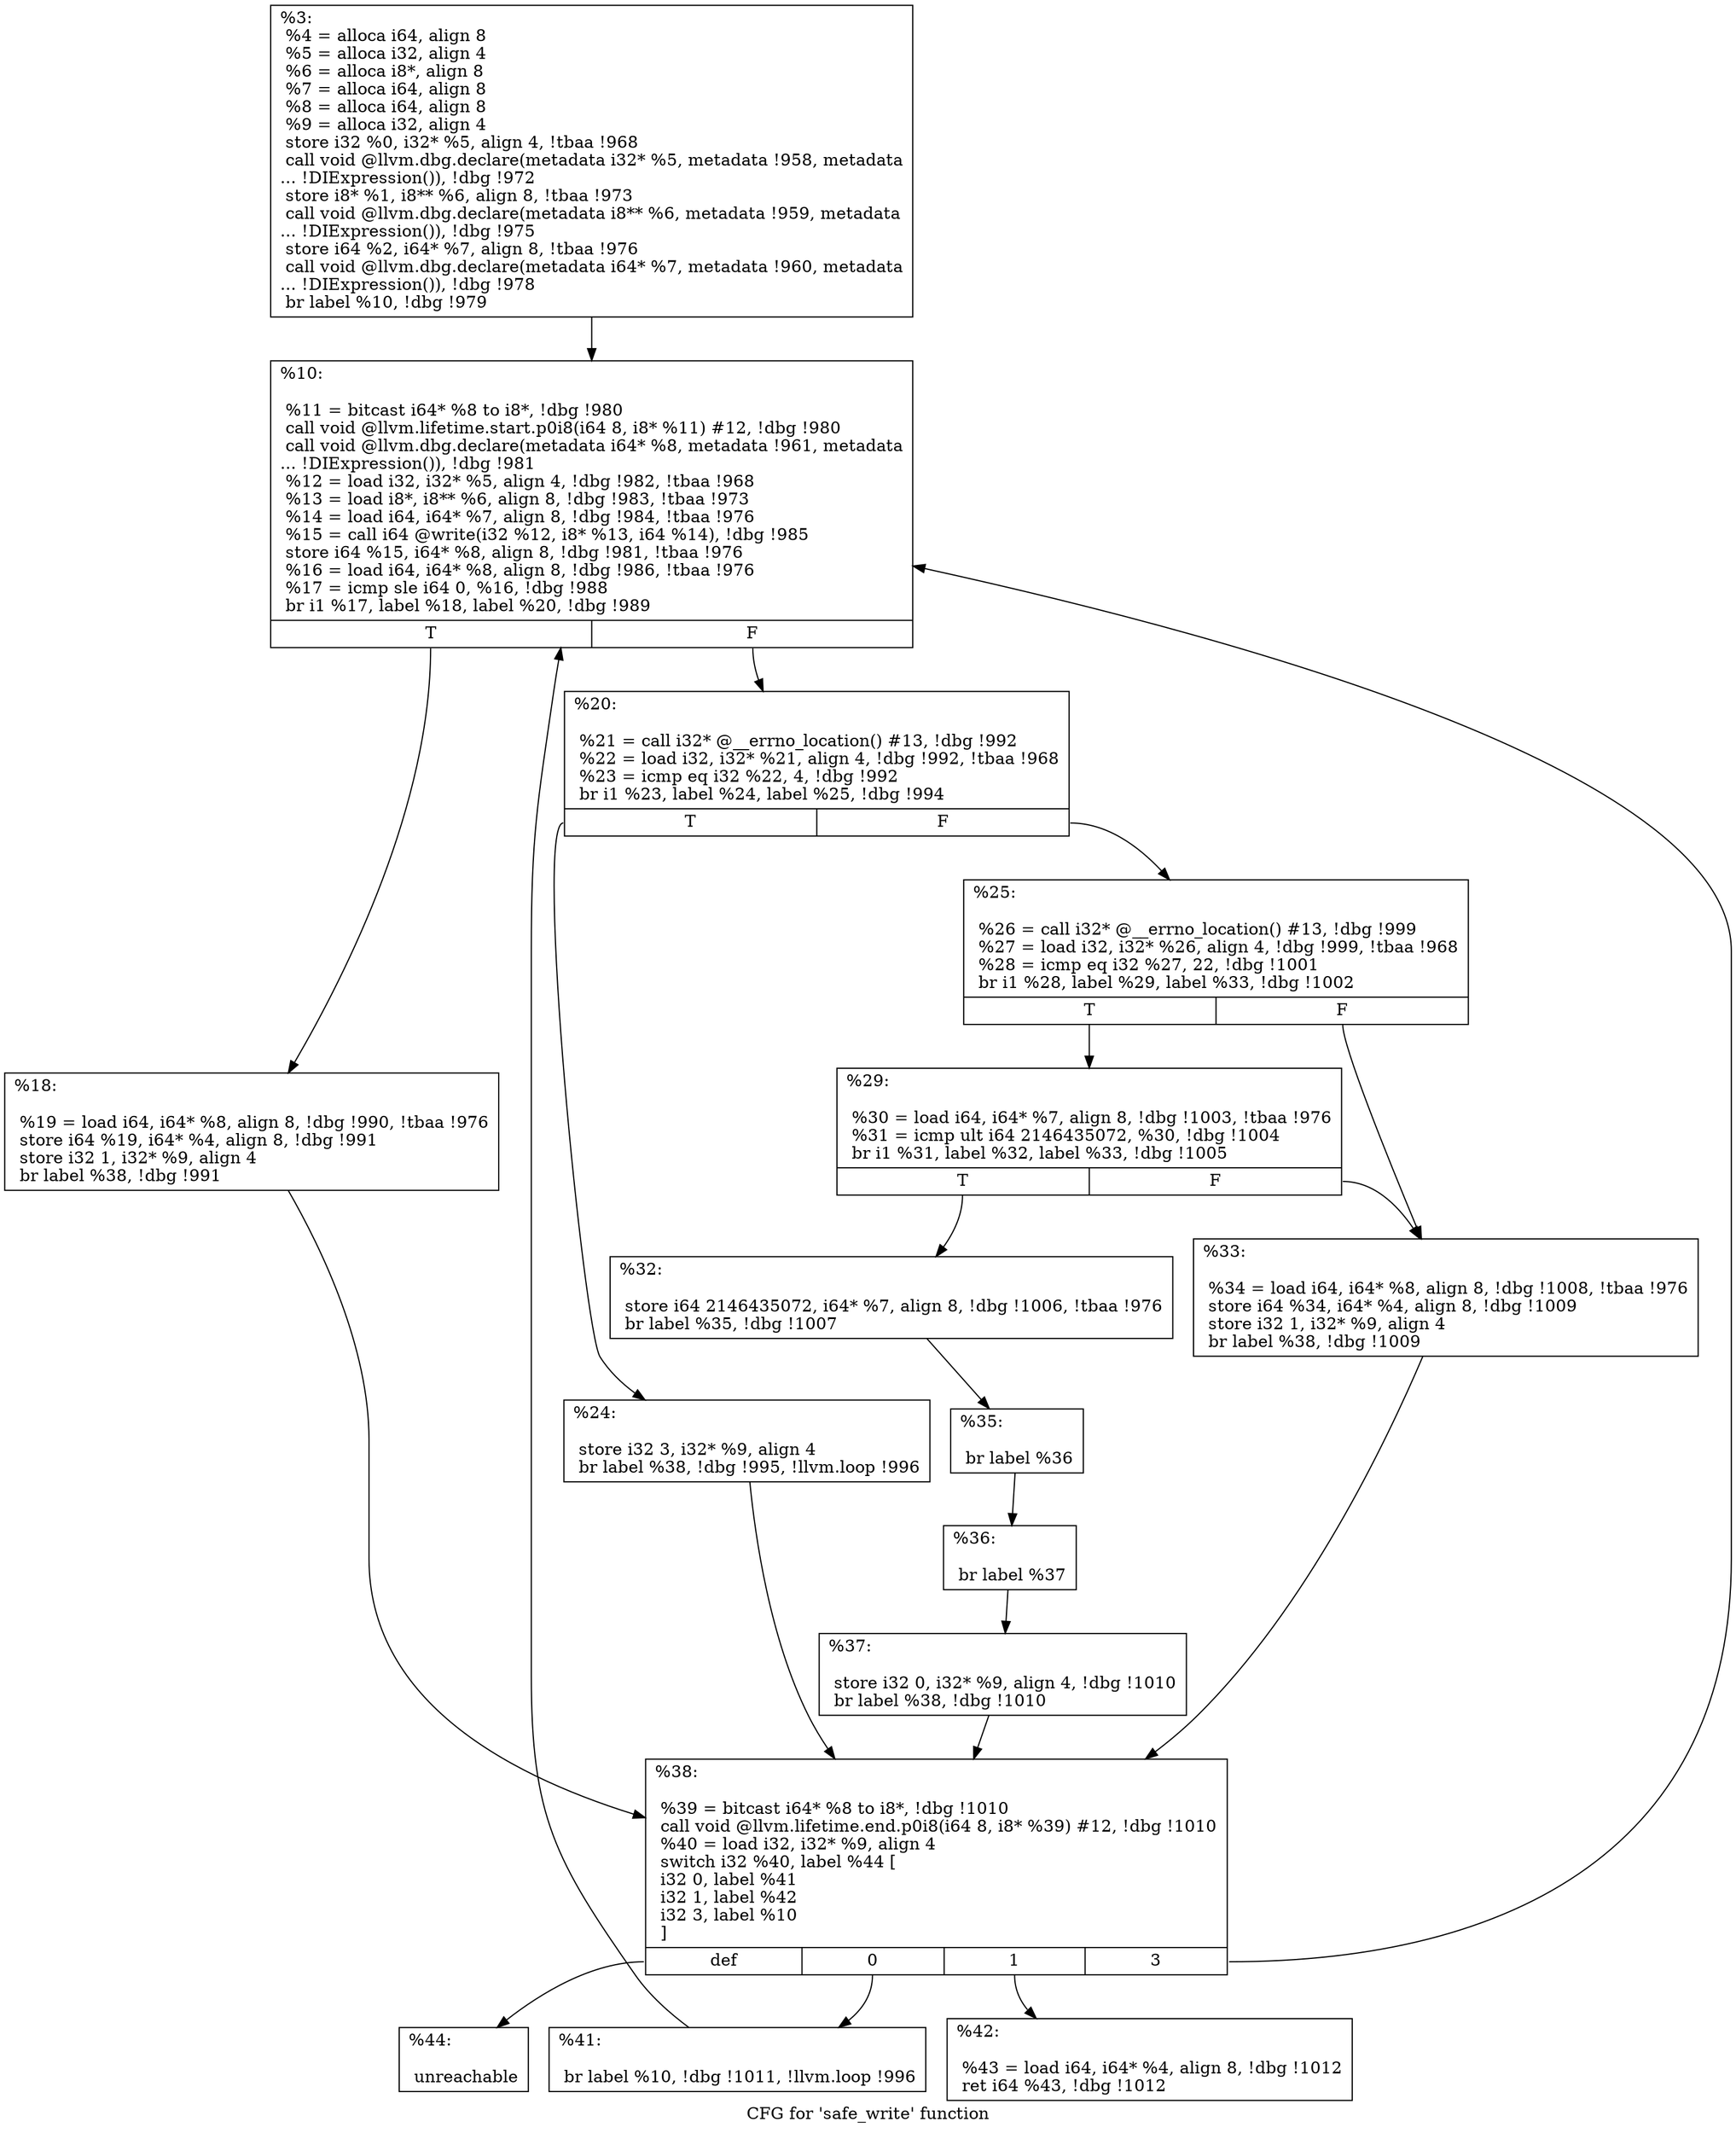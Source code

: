 digraph "CFG for 'safe_write' function" {
	label="CFG for 'safe_write' function";

	Node0x1e64280 [shape=record,label="{%3:\l  %4 = alloca i64, align 8\l  %5 = alloca i32, align 4\l  %6 = alloca i8*, align 8\l  %7 = alloca i64, align 8\l  %8 = alloca i64, align 8\l  %9 = alloca i32, align 4\l  store i32 %0, i32* %5, align 4, !tbaa !968\l  call void @llvm.dbg.declare(metadata i32* %5, metadata !958, metadata\l... !DIExpression()), !dbg !972\l  store i8* %1, i8** %6, align 8, !tbaa !973\l  call void @llvm.dbg.declare(metadata i8** %6, metadata !959, metadata\l... !DIExpression()), !dbg !975\l  store i64 %2, i64* %7, align 8, !tbaa !976\l  call void @llvm.dbg.declare(metadata i64* %7, metadata !960, metadata\l... !DIExpression()), !dbg !978\l  br label %10, !dbg !979\l}"];
	Node0x1e64280 -> Node0x1e64350;
	Node0x1e64350 [shape=record,label="{%10:\l\l  %11 = bitcast i64* %8 to i8*, !dbg !980\l  call void @llvm.lifetime.start.p0i8(i64 8, i8* %11) #12, !dbg !980\l  call void @llvm.dbg.declare(metadata i64* %8, metadata !961, metadata\l... !DIExpression()), !dbg !981\l  %12 = load i32, i32* %5, align 4, !dbg !982, !tbaa !968\l  %13 = load i8*, i8** %6, align 8, !dbg !983, !tbaa !973\l  %14 = load i64, i64* %7, align 8, !dbg !984, !tbaa !976\l  %15 = call i64 @write(i32 %12, i8* %13, i64 %14), !dbg !985\l  store i64 %15, i64* %8, align 8, !dbg !981, !tbaa !976\l  %16 = load i64, i64* %8, align 8, !dbg !986, !tbaa !976\l  %17 = icmp sle i64 0, %16, !dbg !988\l  br i1 %17, label %18, label %20, !dbg !989\l|{<s0>T|<s1>F}}"];
	Node0x1e64350:s0 -> Node0x1e643a0;
	Node0x1e64350:s1 -> Node0x1e643f0;
	Node0x1e643a0 [shape=record,label="{%18:\l\l  %19 = load i64, i64* %8, align 8, !dbg !990, !tbaa !976\l  store i64 %19, i64* %4, align 8, !dbg !991\l  store i32 1, i32* %9, align 4\l  br label %38, !dbg !991\l}"];
	Node0x1e643a0 -> Node0x1e646c0;
	Node0x1e643f0 [shape=record,label="{%20:\l\l  %21 = call i32* @__errno_location() #13, !dbg !992\l  %22 = load i32, i32* %21, align 4, !dbg !992, !tbaa !968\l  %23 = icmp eq i32 %22, 4, !dbg !992\l  br i1 %23, label %24, label %25, !dbg !994\l|{<s0>T|<s1>F}}"];
	Node0x1e643f0:s0 -> Node0x1e64440;
	Node0x1e643f0:s1 -> Node0x1e64490;
	Node0x1e64440 [shape=record,label="{%24:\l\l  store i32 3, i32* %9, align 4\l  br label %38, !dbg !995, !llvm.loop !996\l}"];
	Node0x1e64440 -> Node0x1e646c0;
	Node0x1e64490 [shape=record,label="{%25:\l\l  %26 = call i32* @__errno_location() #13, !dbg !999\l  %27 = load i32, i32* %26, align 4, !dbg !999, !tbaa !968\l  %28 = icmp eq i32 %27, 22, !dbg !1001\l  br i1 %28, label %29, label %33, !dbg !1002\l|{<s0>T|<s1>F}}"];
	Node0x1e64490:s0 -> Node0x1e644e0;
	Node0x1e64490:s1 -> Node0x1e64580;
	Node0x1e644e0 [shape=record,label="{%29:\l\l  %30 = load i64, i64* %7, align 8, !dbg !1003, !tbaa !976\l  %31 = icmp ult i64 2146435072, %30, !dbg !1004\l  br i1 %31, label %32, label %33, !dbg !1005\l|{<s0>T|<s1>F}}"];
	Node0x1e644e0:s0 -> Node0x1e64530;
	Node0x1e644e0:s1 -> Node0x1e64580;
	Node0x1e64530 [shape=record,label="{%32:\l\l  store i64 2146435072, i64* %7, align 8, !dbg !1006, !tbaa !976\l  br label %35, !dbg !1007\l}"];
	Node0x1e64530 -> Node0x1e645d0;
	Node0x1e64580 [shape=record,label="{%33:\l\l  %34 = load i64, i64* %8, align 8, !dbg !1008, !tbaa !976\l  store i64 %34, i64* %4, align 8, !dbg !1009\l  store i32 1, i32* %9, align 4\l  br label %38, !dbg !1009\l}"];
	Node0x1e64580 -> Node0x1e646c0;
	Node0x1e645d0 [shape=record,label="{%35:\l\l  br label %36\l}"];
	Node0x1e645d0 -> Node0x1e64620;
	Node0x1e64620 [shape=record,label="{%36:\l\l  br label %37\l}"];
	Node0x1e64620 -> Node0x1e64670;
	Node0x1e64670 [shape=record,label="{%37:\l\l  store i32 0, i32* %9, align 4, !dbg !1010\l  br label %38, !dbg !1010\l}"];
	Node0x1e64670 -> Node0x1e646c0;
	Node0x1e646c0 [shape=record,label="{%38:\l\l  %39 = bitcast i64* %8 to i8*, !dbg !1010\l  call void @llvm.lifetime.end.p0i8(i64 8, i8* %39) #12, !dbg !1010\l  %40 = load i32, i32* %9, align 4\l  switch i32 %40, label %44 [\l    i32 0, label %41\l    i32 1, label %42\l    i32 3, label %10\l  ]\l|{<s0>def|<s1>0|<s2>1|<s3>3}}"];
	Node0x1e646c0:s0 -> Node0x1e647b0;
	Node0x1e646c0:s1 -> Node0x1e64710;
	Node0x1e646c0:s2 -> Node0x1e64760;
	Node0x1e646c0:s3 -> Node0x1e64350;
	Node0x1e64710 [shape=record,label="{%41:\l\l  br label %10, !dbg !1011, !llvm.loop !996\l}"];
	Node0x1e64710 -> Node0x1e64350;
	Node0x1e64760 [shape=record,label="{%42:\l\l  %43 = load i64, i64* %4, align 8, !dbg !1012\l  ret i64 %43, !dbg !1012\l}"];
	Node0x1e647b0 [shape=record,label="{%44:\l\l  unreachable\l}"];
}
